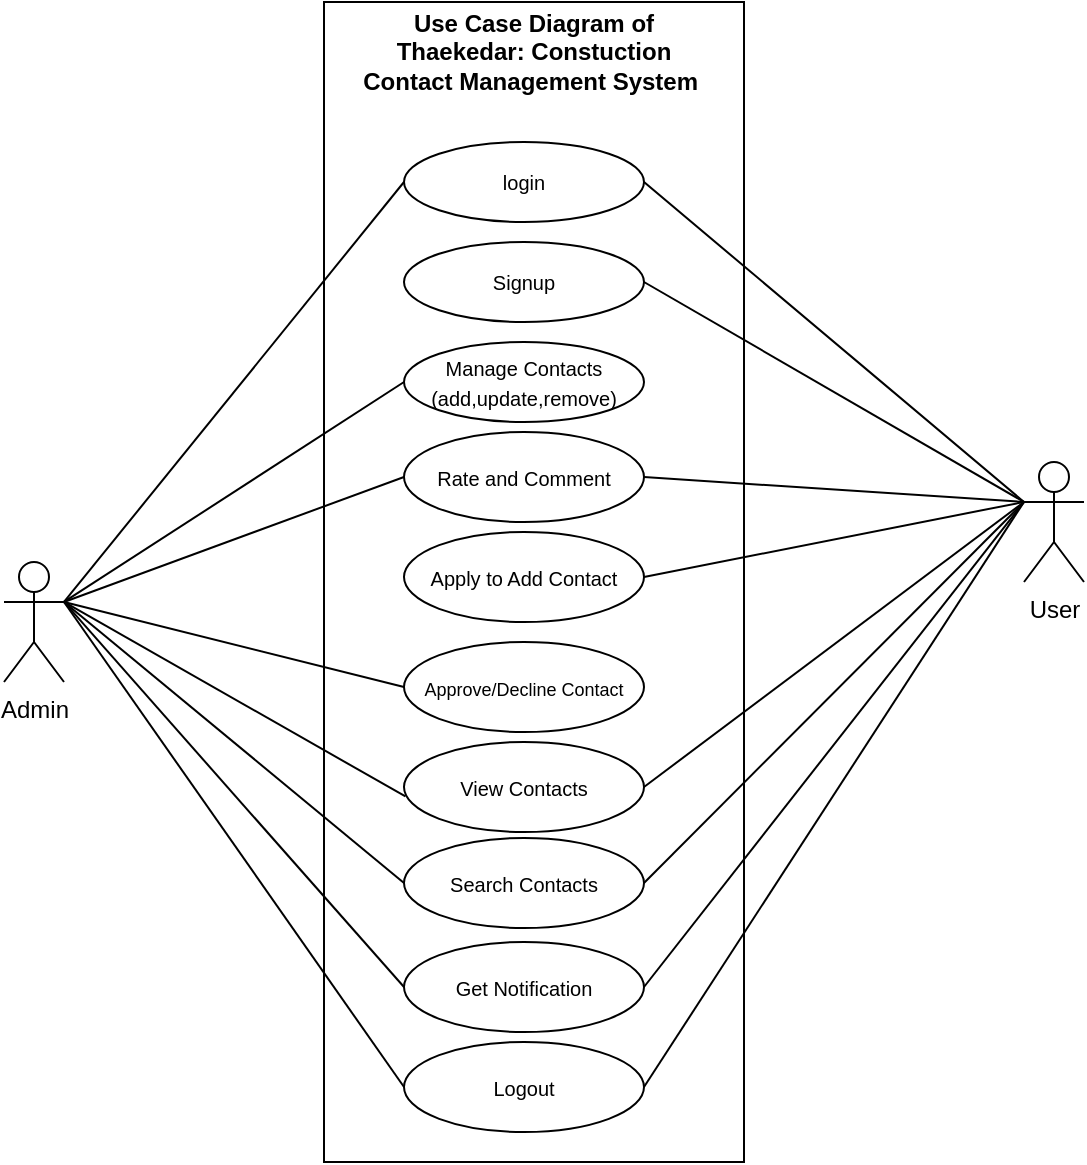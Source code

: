 <mxfile version="23.0.1" type="device">
  <diagram name="Page-1" id="OfEWiOXzpoKFdeSjk2ul">
    <mxGraphModel dx="1020" dy="1074" grid="1" gridSize="10" guides="1" tooltips="1" connect="1" arrows="1" fold="1" page="1" pageScale="1" pageWidth="850" pageHeight="1100" math="0" shadow="0">
      <root>
        <mxCell id="0" />
        <mxCell id="1" parent="0" />
        <mxCell id="ggQR8KIwFeHpHJ8cOla5-2" value="" style="rounded=0;whiteSpace=wrap;html=1;" vertex="1" parent="1">
          <mxGeometry x="230" y="170" width="210" height="580" as="geometry" />
        </mxCell>
        <mxCell id="ggQR8KIwFeHpHJ8cOla5-3" value="&lt;font style=&quot;font-size: 10px;&quot;&gt;login&lt;/font&gt;" style="ellipse;whiteSpace=wrap;html=1;" vertex="1" parent="1">
          <mxGeometry x="270" y="240" width="120" height="40" as="geometry" />
        </mxCell>
        <mxCell id="ggQR8KIwFeHpHJ8cOla5-4" value="&lt;font style=&quot;font-size: 10px;&quot;&gt;Manage Contacts&lt;br&gt;(add,update,remove)&lt;/font&gt;" style="ellipse;whiteSpace=wrap;html=1;" vertex="1" parent="1">
          <mxGeometry x="270" y="340" width="120" height="40" as="geometry" />
        </mxCell>
        <mxCell id="ggQR8KIwFeHpHJ8cOla5-5" value="&lt;font style=&quot;font-size: 10px;&quot;&gt;Rate and Comment&lt;/font&gt;" style="ellipse;whiteSpace=wrap;html=1;" vertex="1" parent="1">
          <mxGeometry x="270" y="385" width="120" height="45" as="geometry" />
        </mxCell>
        <mxCell id="ggQR8KIwFeHpHJ8cOla5-6" value="&lt;span style=&quot;font-size: 10px;&quot;&gt;Apply to Add Contact&lt;/span&gt;" style="ellipse;whiteSpace=wrap;html=1;" vertex="1" parent="1">
          <mxGeometry x="270" y="435" width="120" height="45" as="geometry" />
        </mxCell>
        <mxCell id="ggQR8KIwFeHpHJ8cOla5-7" value="&lt;font style=&quot;font-size: 9px;&quot;&gt;Approve/Decline Contact&lt;/font&gt;" style="ellipse;whiteSpace=wrap;html=1;" vertex="1" parent="1">
          <mxGeometry x="270" y="490" width="120" height="45" as="geometry" />
        </mxCell>
        <mxCell id="ggQR8KIwFeHpHJ8cOla5-10" value="&lt;span style=&quot;font-size: 10px;&quot;&gt;Signup&lt;/span&gt;" style="ellipse;whiteSpace=wrap;html=1;" vertex="1" parent="1">
          <mxGeometry x="270" y="290" width="120" height="40" as="geometry" />
        </mxCell>
        <mxCell id="ggQR8KIwFeHpHJ8cOla5-11" value="&lt;font size=&quot;1&quot;&gt;View Contacts&lt;/font&gt;" style="ellipse;whiteSpace=wrap;html=1;" vertex="1" parent="1">
          <mxGeometry x="270" y="540" width="120" height="45" as="geometry" />
        </mxCell>
        <mxCell id="ggQR8KIwFeHpHJ8cOla5-12" value="&lt;font size=&quot;1&quot;&gt;Search Contacts&lt;/font&gt;" style="ellipse;whiteSpace=wrap;html=1;" vertex="1" parent="1">
          <mxGeometry x="270" y="588" width="120" height="45" as="geometry" />
        </mxCell>
        <mxCell id="ggQR8KIwFeHpHJ8cOla5-13" value="&lt;font size=&quot;1&quot;&gt;Get Notification&lt;/font&gt;" style="ellipse;whiteSpace=wrap;html=1;" vertex="1" parent="1">
          <mxGeometry x="270" y="640" width="120" height="45" as="geometry" />
        </mxCell>
        <mxCell id="ggQR8KIwFeHpHJ8cOla5-14" value="&lt;font size=&quot;1&quot;&gt;Logout&lt;/font&gt;" style="ellipse;whiteSpace=wrap;html=1;" vertex="1" parent="1">
          <mxGeometry x="270" y="690" width="120" height="45" as="geometry" />
        </mxCell>
        <mxCell id="ggQR8KIwFeHpHJ8cOla5-15" value="Admin" style="shape=umlActor;verticalLabelPosition=bottom;verticalAlign=top;html=1;outlineConnect=0;" vertex="1" parent="1">
          <mxGeometry x="70" y="450" width="30" height="60" as="geometry" />
        </mxCell>
        <mxCell id="ggQR8KIwFeHpHJ8cOla5-16" value="User" style="shape=umlActor;verticalLabelPosition=bottom;verticalAlign=top;html=1;outlineConnect=0;" vertex="1" parent="1">
          <mxGeometry x="580" y="400" width="30" height="60" as="geometry" />
        </mxCell>
        <mxCell id="ggQR8KIwFeHpHJ8cOla5-20" value="" style="endArrow=none;html=1;rounded=0;entryX=1;entryY=0.5;entryDx=0;entryDy=0;exitX=0;exitY=0.333;exitDx=0;exitDy=0;exitPerimeter=0;" edge="1" parent="1" source="ggQR8KIwFeHpHJ8cOla5-16" target="ggQR8KIwFeHpHJ8cOla5-3">
          <mxGeometry width="50" height="50" relative="1" as="geometry">
            <mxPoint x="420" y="450" as="sourcePoint" />
            <mxPoint x="470" y="400" as="targetPoint" />
          </mxGeometry>
        </mxCell>
        <mxCell id="ggQR8KIwFeHpHJ8cOla5-21" value="" style="endArrow=none;html=1;rounded=0;entryX=1;entryY=0.5;entryDx=0;entryDy=0;exitX=0;exitY=0.333;exitDx=0;exitDy=0;exitPerimeter=0;" edge="1" parent="1" source="ggQR8KIwFeHpHJ8cOla5-16" target="ggQR8KIwFeHpHJ8cOla5-10">
          <mxGeometry width="50" height="50" relative="1" as="geometry">
            <mxPoint x="590" y="445" as="sourcePoint" />
            <mxPoint x="400" y="210" as="targetPoint" />
          </mxGeometry>
        </mxCell>
        <mxCell id="ggQR8KIwFeHpHJ8cOla5-22" value="" style="endArrow=none;html=1;rounded=0;entryX=1;entryY=0.5;entryDx=0;entryDy=0;exitX=0;exitY=0.333;exitDx=0;exitDy=0;exitPerimeter=0;" edge="1" parent="1" source="ggQR8KIwFeHpHJ8cOla5-16" target="ggQR8KIwFeHpHJ8cOla5-5">
          <mxGeometry width="50" height="50" relative="1" as="geometry">
            <mxPoint x="580" y="430" as="sourcePoint" />
            <mxPoint x="400" y="260" as="targetPoint" />
          </mxGeometry>
        </mxCell>
        <mxCell id="ggQR8KIwFeHpHJ8cOla5-23" value="" style="endArrow=none;html=1;rounded=0;entryX=1;entryY=0.5;entryDx=0;entryDy=0;exitX=0;exitY=0.333;exitDx=0;exitDy=0;exitPerimeter=0;" edge="1" parent="1" source="ggQR8KIwFeHpHJ8cOla5-16" target="ggQR8KIwFeHpHJ8cOla5-6">
          <mxGeometry width="50" height="50" relative="1" as="geometry">
            <mxPoint x="580" y="430" as="sourcePoint" />
            <mxPoint x="480" y="390" as="targetPoint" />
          </mxGeometry>
        </mxCell>
        <mxCell id="ggQR8KIwFeHpHJ8cOla5-24" value="" style="endArrow=none;html=1;rounded=0;exitX=1;exitY=0.5;exitDx=0;exitDy=0;entryX=0;entryY=0.333;entryDx=0;entryDy=0;entryPerimeter=0;" edge="1" parent="1" source="ggQR8KIwFeHpHJ8cOla5-11" target="ggQR8KIwFeHpHJ8cOla5-16">
          <mxGeometry width="50" height="50" relative="1" as="geometry">
            <mxPoint x="460" y="540" as="sourcePoint" />
            <mxPoint x="580" y="380" as="targetPoint" />
          </mxGeometry>
        </mxCell>
        <mxCell id="ggQR8KIwFeHpHJ8cOla5-25" value="" style="endArrow=none;html=1;rounded=0;exitX=1;exitY=0.5;exitDx=0;exitDy=0;entryX=0;entryY=0.333;entryDx=0;entryDy=0;entryPerimeter=0;" edge="1" parent="1" source="ggQR8KIwFeHpHJ8cOla5-12" target="ggQR8KIwFeHpHJ8cOla5-16">
          <mxGeometry width="50" height="50" relative="1" as="geometry">
            <mxPoint x="580" y="470" as="sourcePoint" />
            <mxPoint x="580" y="380" as="targetPoint" />
          </mxGeometry>
        </mxCell>
        <mxCell id="ggQR8KIwFeHpHJ8cOla5-26" value="" style="endArrow=none;html=1;rounded=0;exitX=1;exitY=0.5;exitDx=0;exitDy=0;entryX=0;entryY=0.333;entryDx=0;entryDy=0;entryPerimeter=0;" edge="1" parent="1" source="ggQR8KIwFeHpHJ8cOla5-13" target="ggQR8KIwFeHpHJ8cOla5-16">
          <mxGeometry width="50" height="50" relative="1" as="geometry">
            <mxPoint x="580" y="470" as="sourcePoint" />
            <mxPoint x="580" y="380" as="targetPoint" />
          </mxGeometry>
        </mxCell>
        <mxCell id="ggQR8KIwFeHpHJ8cOla5-27" value="" style="endArrow=none;html=1;rounded=0;exitX=1;exitY=0.5;exitDx=0;exitDy=0;entryX=0;entryY=0.333;entryDx=0;entryDy=0;entryPerimeter=0;" edge="1" parent="1" source="ggQR8KIwFeHpHJ8cOla5-14" target="ggQR8KIwFeHpHJ8cOla5-16">
          <mxGeometry width="50" height="50" relative="1" as="geometry">
            <mxPoint x="580" y="470" as="sourcePoint" />
            <mxPoint x="580" y="380" as="targetPoint" />
          </mxGeometry>
        </mxCell>
        <mxCell id="ggQR8KIwFeHpHJ8cOla5-29" value="" style="endArrow=none;html=1;rounded=0;entryX=0;entryY=0.5;entryDx=0;entryDy=0;exitX=1;exitY=0.333;exitDx=0;exitDy=0;exitPerimeter=0;" edge="1" parent="1" source="ggQR8KIwFeHpHJ8cOla5-15" target="ggQR8KIwFeHpHJ8cOla5-3">
          <mxGeometry width="50" height="50" relative="1" as="geometry">
            <mxPoint x="320" y="470" as="sourcePoint" />
            <mxPoint x="370" y="420" as="targetPoint" />
          </mxGeometry>
        </mxCell>
        <mxCell id="ggQR8KIwFeHpHJ8cOla5-30" value="" style="endArrow=none;html=1;rounded=0;entryX=0;entryY=0.5;entryDx=0;entryDy=0;exitX=1;exitY=0.333;exitDx=0;exitDy=0;exitPerimeter=0;" edge="1" parent="1" source="ggQR8KIwFeHpHJ8cOla5-15" target="ggQR8KIwFeHpHJ8cOla5-4">
          <mxGeometry width="50" height="50" relative="1" as="geometry">
            <mxPoint x="120" y="405" as="sourcePoint" />
            <mxPoint x="280" y="210" as="targetPoint" />
          </mxGeometry>
        </mxCell>
        <mxCell id="ggQR8KIwFeHpHJ8cOla5-31" value="" style="endArrow=none;html=1;rounded=0;entryX=0;entryY=0.5;entryDx=0;entryDy=0;exitX=1;exitY=0.333;exitDx=0;exitDy=0;exitPerimeter=0;" edge="1" parent="1" source="ggQR8KIwFeHpHJ8cOla5-15" target="ggQR8KIwFeHpHJ8cOla5-5">
          <mxGeometry width="50" height="50" relative="1" as="geometry">
            <mxPoint x="180" y="450" as="sourcePoint" />
            <mxPoint x="230" y="400" as="targetPoint" />
          </mxGeometry>
        </mxCell>
        <mxCell id="ggQR8KIwFeHpHJ8cOla5-32" value="" style="endArrow=none;html=1;rounded=0;entryX=0;entryY=0.5;entryDx=0;entryDy=0;exitX=1;exitY=0.333;exitDx=0;exitDy=0;exitPerimeter=0;" edge="1" parent="1" source="ggQR8KIwFeHpHJ8cOla5-15" target="ggQR8KIwFeHpHJ8cOla5-7">
          <mxGeometry width="50" height="50" relative="1" as="geometry">
            <mxPoint x="180" y="450" as="sourcePoint" />
            <mxPoint x="230" y="400" as="targetPoint" />
          </mxGeometry>
        </mxCell>
        <mxCell id="ggQR8KIwFeHpHJ8cOla5-33" value="" style="endArrow=none;html=1;rounded=0;entryX=0.006;entryY=0.605;entryDx=0;entryDy=0;entryPerimeter=0;exitX=1;exitY=0.333;exitDx=0;exitDy=0;exitPerimeter=0;" edge="1" parent="1" source="ggQR8KIwFeHpHJ8cOla5-15" target="ggQR8KIwFeHpHJ8cOla5-11">
          <mxGeometry width="50" height="50" relative="1" as="geometry">
            <mxPoint x="180" y="520" as="sourcePoint" />
            <mxPoint x="230" y="470" as="targetPoint" />
          </mxGeometry>
        </mxCell>
        <mxCell id="ggQR8KIwFeHpHJ8cOla5-34" value="" style="endArrow=none;html=1;rounded=0;entryX=0;entryY=0.5;entryDx=0;entryDy=0;exitX=1;exitY=0.333;exitDx=0;exitDy=0;exitPerimeter=0;" edge="1" parent="1" source="ggQR8KIwFeHpHJ8cOla5-15" target="ggQR8KIwFeHpHJ8cOla5-12">
          <mxGeometry width="50" height="50" relative="1" as="geometry">
            <mxPoint x="180" y="520" as="sourcePoint" />
            <mxPoint x="230" y="470" as="targetPoint" />
          </mxGeometry>
        </mxCell>
        <mxCell id="ggQR8KIwFeHpHJ8cOla5-35" value="" style="endArrow=none;html=1;rounded=0;entryX=0;entryY=0.5;entryDx=0;entryDy=0;exitX=1;exitY=0.333;exitDx=0;exitDy=0;exitPerimeter=0;" edge="1" parent="1" source="ggQR8KIwFeHpHJ8cOla5-15" target="ggQR8KIwFeHpHJ8cOla5-13">
          <mxGeometry width="50" height="50" relative="1" as="geometry">
            <mxPoint x="180" y="520" as="sourcePoint" />
            <mxPoint x="230" y="470" as="targetPoint" />
          </mxGeometry>
        </mxCell>
        <mxCell id="ggQR8KIwFeHpHJ8cOla5-36" value="" style="endArrow=none;html=1;rounded=0;entryX=0;entryY=0.5;entryDx=0;entryDy=0;exitX=1;exitY=0.333;exitDx=0;exitDy=0;exitPerimeter=0;" edge="1" parent="1" source="ggQR8KIwFeHpHJ8cOla5-15" target="ggQR8KIwFeHpHJ8cOla5-14">
          <mxGeometry width="50" height="50" relative="1" as="geometry">
            <mxPoint x="180" y="520" as="sourcePoint" />
            <mxPoint x="230" y="470" as="targetPoint" />
          </mxGeometry>
        </mxCell>
        <mxCell id="ggQR8KIwFeHpHJ8cOla5-39" value="&lt;b&gt;Use Case Diagram of Thaekedar: Constuction Contact Management System&amp;nbsp;&lt;/b&gt;" style="text;html=1;strokeColor=none;fillColor=none;align=center;verticalAlign=middle;whiteSpace=wrap;rounded=0;" vertex="1" parent="1">
          <mxGeometry x="245" y="180" width="180" height="30" as="geometry" />
        </mxCell>
      </root>
    </mxGraphModel>
  </diagram>
</mxfile>
